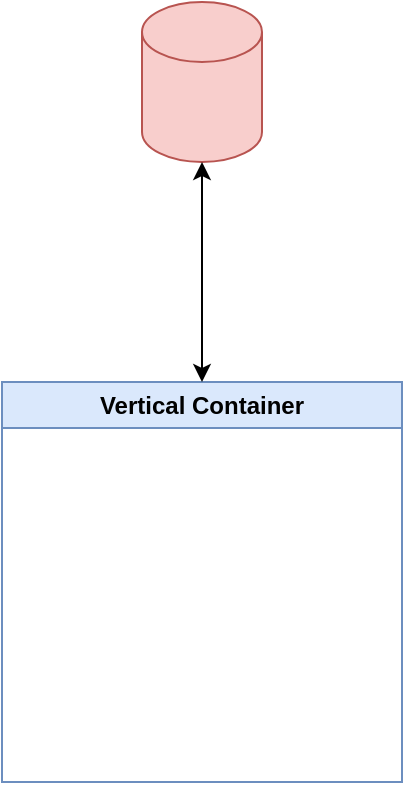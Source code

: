 <mxfile version="24.4.0" type="github">
  <diagram name="페이지-1" id="jvaP-56UN1_KO-jczARV">
    <mxGraphModel dx="1372" dy="1009" grid="1" gridSize="10" guides="1" tooltips="1" connect="1" arrows="1" fold="1" page="1" pageScale="1" pageWidth="827" pageHeight="1169" math="0" shadow="0">
      <root>
        <mxCell id="0" />
        <mxCell id="1" parent="0" />
        <mxCell id="y9NvRAD7cyj4UBCkfaOW-1" value="" style="shape=cylinder3;whiteSpace=wrap;html=1;boundedLbl=1;backgroundOutline=1;size=15;fillColor=#f8cecc;strokeColor=#b85450;" vertex="1" parent="1">
          <mxGeometry x="80" y="90" width="60" height="80" as="geometry" />
        </mxCell>
        <mxCell id="y9NvRAD7cyj4UBCkfaOW-2" value="Vertical Container" style="swimlane;whiteSpace=wrap;html=1;fillColor=#dae8fc;strokeColor=#6c8ebf;" vertex="1" parent="1">
          <mxGeometry x="10" y="280" width="200" height="200" as="geometry" />
        </mxCell>
        <mxCell id="y9NvRAD7cyj4UBCkfaOW-3" value="" style="endArrow=classic;startArrow=classic;html=1;rounded=0;entryX=0.5;entryY=1;entryDx=0;entryDy=0;entryPerimeter=0;exitX=0.5;exitY=0;exitDx=0;exitDy=0;" edge="1" parent="1" source="y9NvRAD7cyj4UBCkfaOW-2" target="y9NvRAD7cyj4UBCkfaOW-1">
          <mxGeometry width="50" height="50" relative="1" as="geometry">
            <mxPoint x="390" y="540" as="sourcePoint" />
            <mxPoint x="440" y="490" as="targetPoint" />
          </mxGeometry>
        </mxCell>
      </root>
    </mxGraphModel>
  </diagram>
</mxfile>
